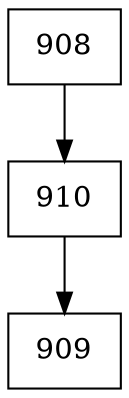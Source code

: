 digraph G {
  node [shape=record];
  node0 [label="{908}"];
  node0 -> node1;
  node1 [label="{910}"];
  node1 -> node2;
  node2 [label="{909}"];
}
